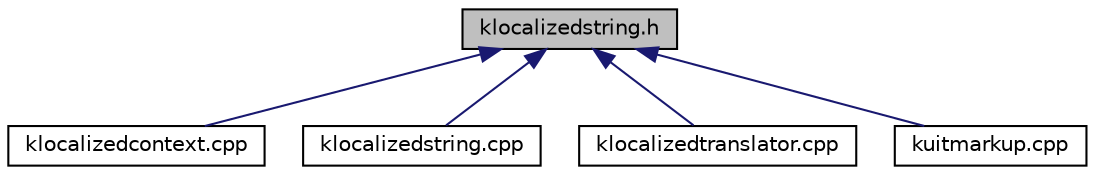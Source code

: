 digraph "klocalizedstring.h"
{
  edge [fontname="Helvetica",fontsize="10",labelfontname="Helvetica",labelfontsize="10"];
  node [fontname="Helvetica",fontsize="10",shape=record];
  Node9 [label="klocalizedstring.h",height=0.2,width=0.4,color="black", fillcolor="grey75", style="filled", fontcolor="black"];
  Node9 -> Node10 [dir="back",color="midnightblue",fontsize="10",style="solid",fontname="Helvetica"];
  Node10 [label="klocalizedcontext.cpp",height=0.2,width=0.4,color="black", fillcolor="white", style="filled",URL="$klocalizedcontext_8cpp_source.html"];
  Node9 -> Node11 [dir="back",color="midnightblue",fontsize="10",style="solid",fontname="Helvetica"];
  Node11 [label="klocalizedstring.cpp",height=0.2,width=0.4,color="black", fillcolor="white", style="filled",URL="$klocalizedstring_8cpp_source.html"];
  Node9 -> Node12 [dir="back",color="midnightblue",fontsize="10",style="solid",fontname="Helvetica"];
  Node12 [label="klocalizedtranslator.cpp",height=0.2,width=0.4,color="black", fillcolor="white", style="filled",URL="$klocalizedtranslator_8cpp_source.html"];
  Node9 -> Node13 [dir="back",color="midnightblue",fontsize="10",style="solid",fontname="Helvetica"];
  Node13 [label="kuitmarkup.cpp",height=0.2,width=0.4,color="black", fillcolor="white", style="filled",URL="$kuitmarkup_8cpp_source.html"];
}
